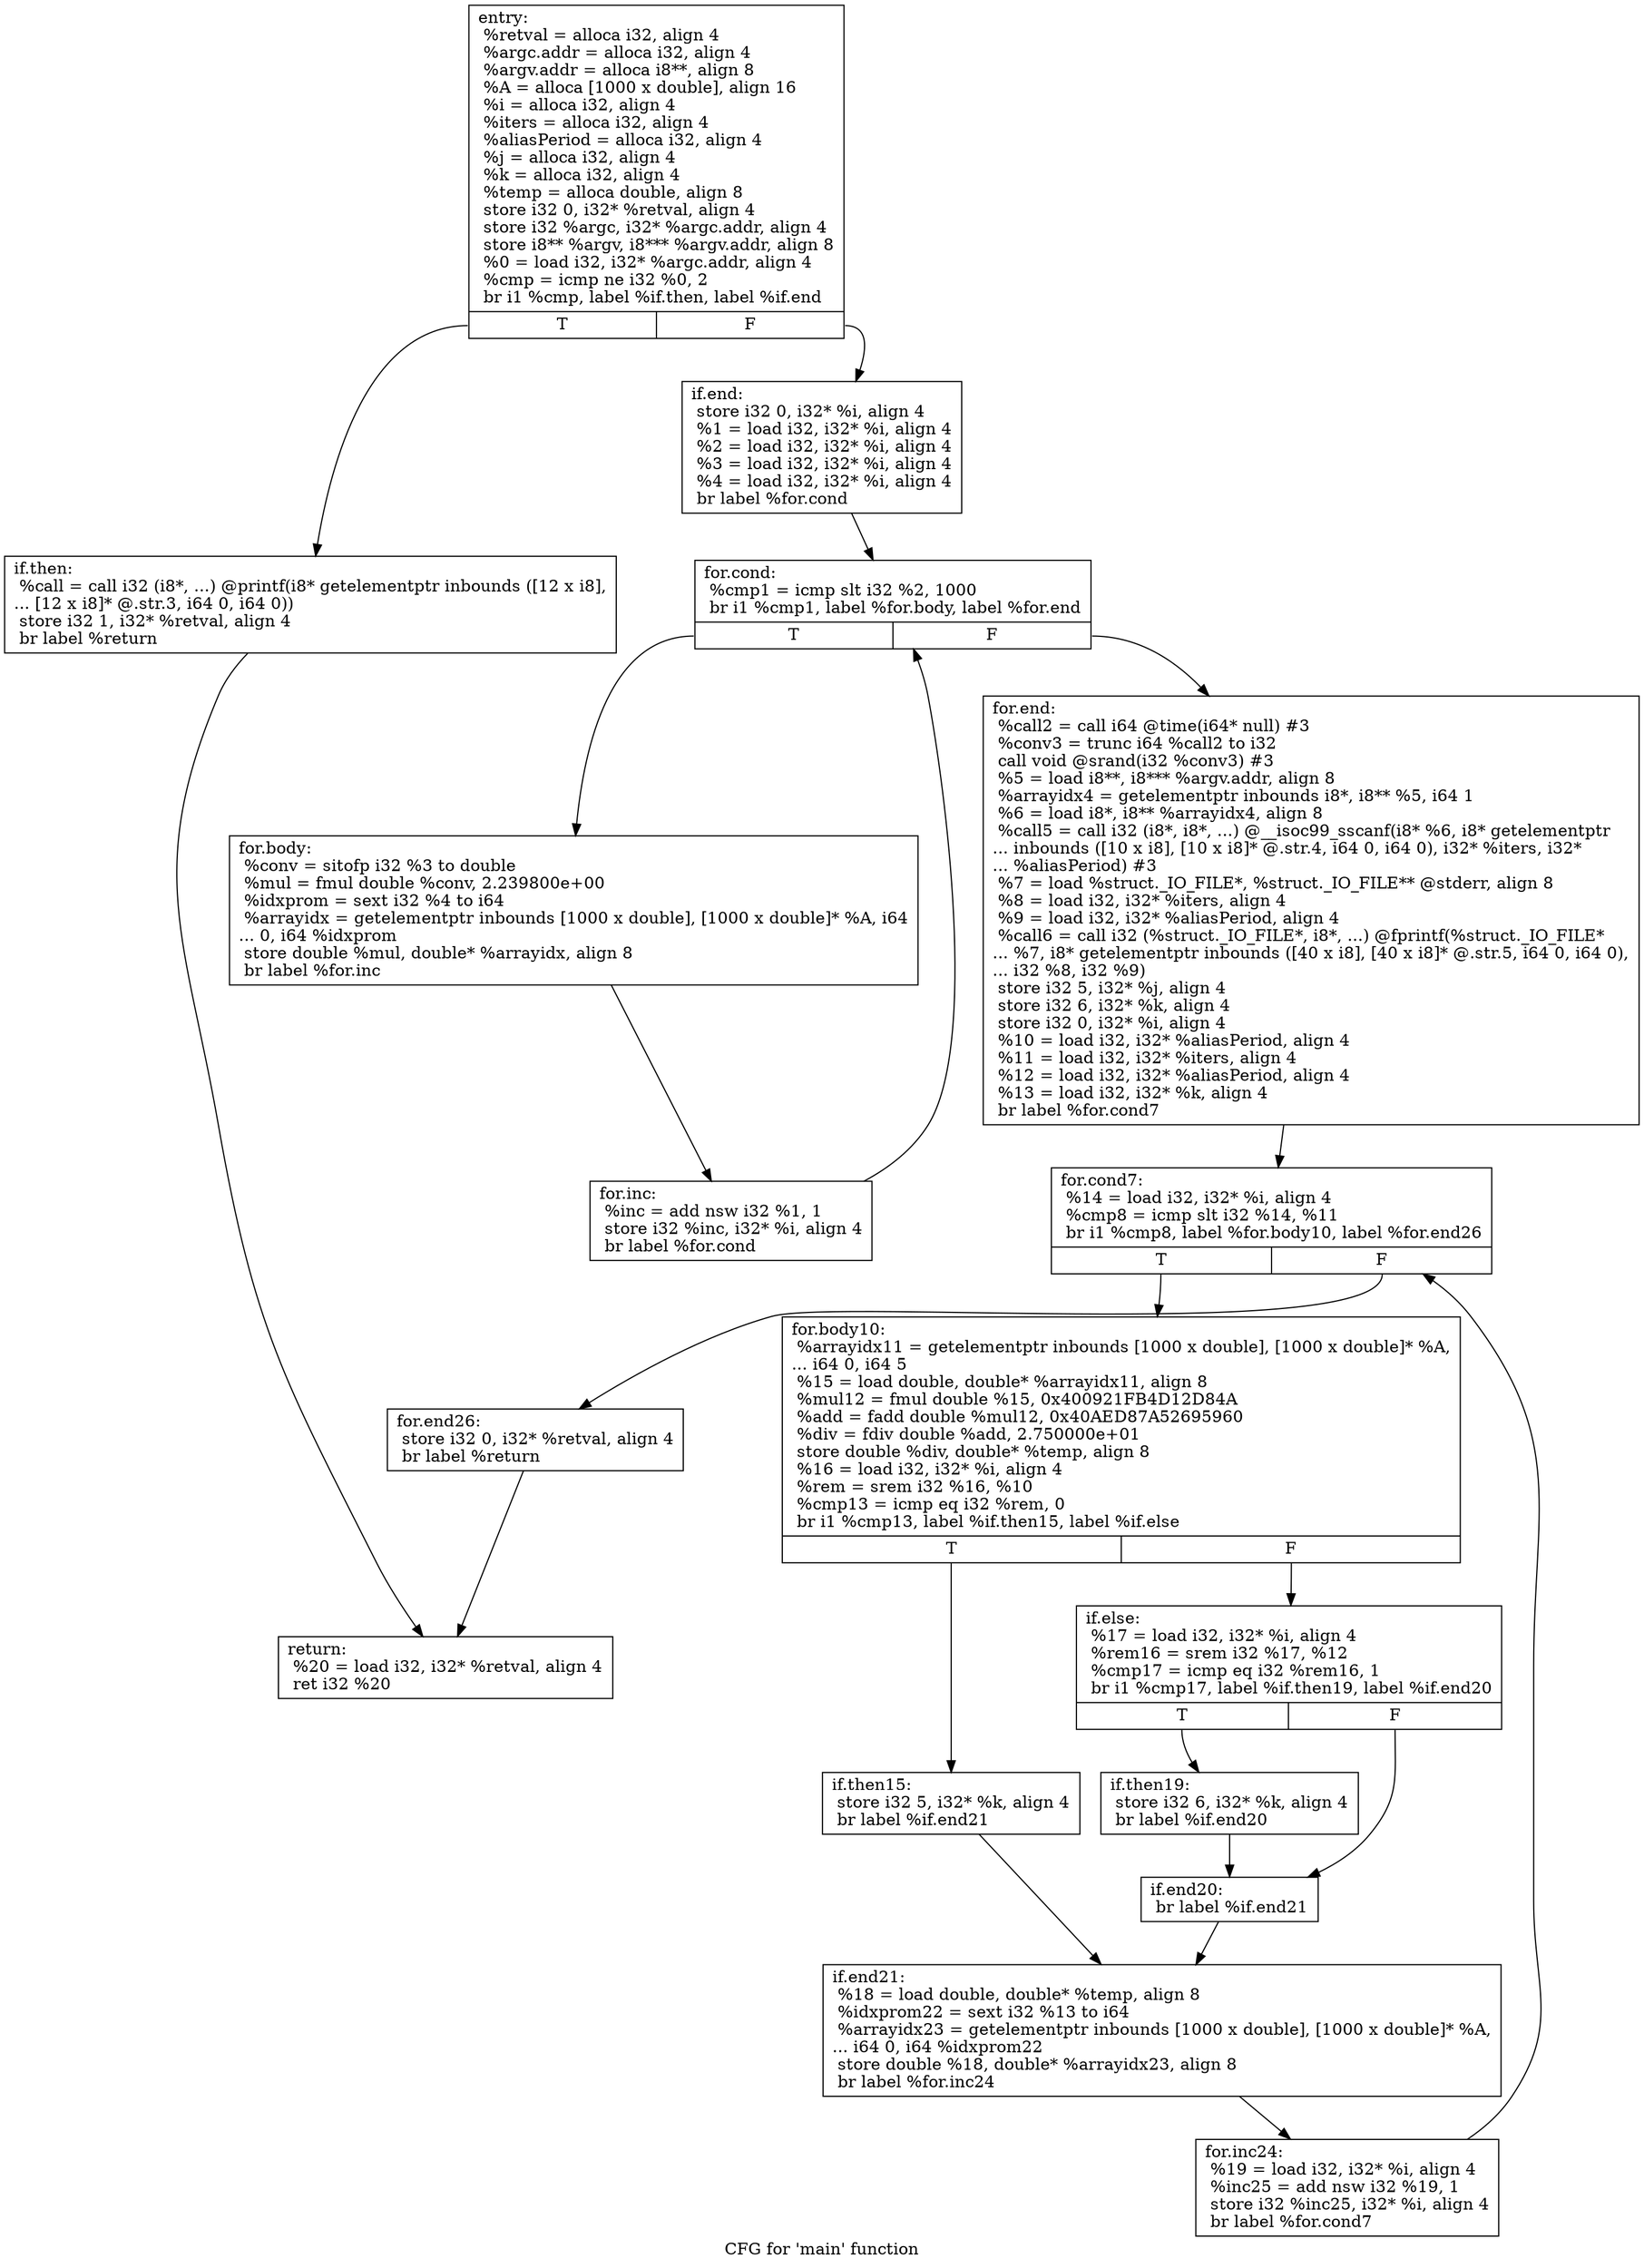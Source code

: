 digraph "CFG for 'main' function" {
	label="CFG for 'main' function";

	Node0x55e047e42970 [shape=record,label="{entry:\l  %retval = alloca i32, align 4\l  %argc.addr = alloca i32, align 4\l  %argv.addr = alloca i8**, align 8\l  %A = alloca [1000 x double], align 16\l  %i = alloca i32, align 4\l  %iters = alloca i32, align 4\l  %aliasPeriod = alloca i32, align 4\l  %j = alloca i32, align 4\l  %k = alloca i32, align 4\l  %temp = alloca double, align 8\l  store i32 0, i32* %retval, align 4\l  store i32 %argc, i32* %argc.addr, align 4\l  store i8** %argv, i8*** %argv.addr, align 8\l  %0 = load i32, i32* %argc.addr, align 4\l  %cmp = icmp ne i32 %0, 2\l  br i1 %cmp, label %if.then, label %if.end\l|{<s0>T|<s1>F}}"];
	Node0x55e047e42970:s0 -> Node0x55e047e43aa0;
	Node0x55e047e42970:s1 -> Node0x55e047e43af0;
	Node0x55e047e43aa0 [shape=record,label="{if.then:                                          \l  %call = call i32 (i8*, ...) @printf(i8* getelementptr inbounds ([12 x i8],\l... [12 x i8]* @.str.3, i64 0, i64 0))\l  store i32 1, i32* %retval, align 4\l  br label %return\l}"];
	Node0x55e047e43aa0 -> Node0x55e047e43f50;
	Node0x55e047e43af0 [shape=record,label="{if.end:                                           \l  store i32 0, i32* %i, align 4\l  %1 = load i32, i32* %i, align 4\l  %2 = load i32, i32* %i, align 4\l  %3 = load i32, i32* %i, align 4\l  %4 = load i32, i32* %i, align 4\l  br label %for.cond\l}"];
	Node0x55e047e43af0 -> Node0x55e047e43b40;
	Node0x55e047e43b40 [shape=record,label="{for.cond:                                         \l  %cmp1 = icmp slt i32 %2, 1000\l  br i1 %cmp1, label %for.body, label %for.end\l|{<s0>T|<s1>F}}"];
	Node0x55e047e43b40:s0 -> Node0x55e047e43b90;
	Node0x55e047e43b40:s1 -> Node0x55e047e43c30;
	Node0x55e047e43b90 [shape=record,label="{for.body:                                         \l  %conv = sitofp i32 %3 to double\l  %mul = fmul double %conv, 2.239800e+00\l  %idxprom = sext i32 %4 to i64\l  %arrayidx = getelementptr inbounds [1000 x double], [1000 x double]* %A, i64\l... 0, i64 %idxprom\l  store double %mul, double* %arrayidx, align 8\l  br label %for.inc\l}"];
	Node0x55e047e43b90 -> Node0x55e047e43be0;
	Node0x55e047e43be0 [shape=record,label="{for.inc:                                          \l  %inc = add nsw i32 %1, 1\l  store i32 %inc, i32* %i, align 4\l  br label %for.cond\l}"];
	Node0x55e047e43be0 -> Node0x55e047e43b40;
	Node0x55e047e43c30 [shape=record,label="{for.end:                                          \l  %call2 = call i64 @time(i64* null) #3\l  %conv3 = trunc i64 %call2 to i32\l  call void @srand(i32 %conv3) #3\l  %5 = load i8**, i8*** %argv.addr, align 8\l  %arrayidx4 = getelementptr inbounds i8*, i8** %5, i64 1\l  %6 = load i8*, i8** %arrayidx4, align 8\l  %call5 = call i32 (i8*, i8*, ...) @__isoc99_sscanf(i8* %6, i8* getelementptr\l... inbounds ([10 x i8], [10 x i8]* @.str.4, i64 0, i64 0), i32* %iters, i32*\l... %aliasPeriod) #3\l  %7 = load %struct._IO_FILE*, %struct._IO_FILE** @stderr, align 8\l  %8 = load i32, i32* %iters, align 4\l  %9 = load i32, i32* %aliasPeriod, align 4\l  %call6 = call i32 (%struct._IO_FILE*, i8*, ...) @fprintf(%struct._IO_FILE*\l... %7, i8* getelementptr inbounds ([40 x i8], [40 x i8]* @.str.5, i64 0, i64 0),\l... i32 %8, i32 %9)\l  store i32 5, i32* %j, align 4\l  store i32 6, i32* %k, align 4\l  store i32 0, i32* %i, align 4\l  %10 = load i32, i32* %aliasPeriod, align 4\l  %11 = load i32, i32* %iters, align 4\l  %12 = load i32, i32* %aliasPeriod, align 4\l  %13 = load i32, i32* %k, align 4\l  br label %for.cond7\l}"];
	Node0x55e047e43c30 -> Node0x55e047e43c80;
	Node0x55e047e43c80 [shape=record,label="{for.cond7:                                        \l  %14 = load i32, i32* %i, align 4\l  %cmp8 = icmp slt i32 %14, %11\l  br i1 %cmp8, label %for.body10, label %for.end26\l|{<s0>T|<s1>F}}"];
	Node0x55e047e43c80:s0 -> Node0x55e047e43cd0;
	Node0x55e047e43c80:s1 -> Node0x55e047e43f00;
	Node0x55e047e43cd0 [shape=record,label="{for.body10:                                       \l  %arrayidx11 = getelementptr inbounds [1000 x double], [1000 x double]* %A,\l... i64 0, i64 5\l  %15 = load double, double* %arrayidx11, align 8\l  %mul12 = fmul double %15, 0x400921FB4D12D84A\l  %add = fadd double %mul12, 0x40AED87A52695960\l  %div = fdiv double %add, 2.750000e+01\l  store double %div, double* %temp, align 8\l  %16 = load i32, i32* %i, align 4\l  %rem = srem i32 %16, %10\l  %cmp13 = icmp eq i32 %rem, 0\l  br i1 %cmp13, label %if.then15, label %if.else\l|{<s0>T|<s1>F}}"];
	Node0x55e047e43cd0:s0 -> Node0x55e047e43d20;
	Node0x55e047e43cd0:s1 -> Node0x55e047e43d70;
	Node0x55e047e43d20 [shape=record,label="{if.then15:                                        \l  store i32 5, i32* %k, align 4\l  br label %if.end21\l}"];
	Node0x55e047e43d20 -> Node0x55e047e43e60;
	Node0x55e047e43d70 [shape=record,label="{if.else:                                          \l  %17 = load i32, i32* %i, align 4\l  %rem16 = srem i32 %17, %12\l  %cmp17 = icmp eq i32 %rem16, 1\l  br i1 %cmp17, label %if.then19, label %if.end20\l|{<s0>T|<s1>F}}"];
	Node0x55e047e43d70:s0 -> Node0x55e047e43dc0;
	Node0x55e047e43d70:s1 -> Node0x55e047e43e10;
	Node0x55e047e43dc0 [shape=record,label="{if.then19:                                        \l  store i32 6, i32* %k, align 4\l  br label %if.end20\l}"];
	Node0x55e047e43dc0 -> Node0x55e047e43e10;
	Node0x55e047e43e10 [shape=record,label="{if.end20:                                         \l  br label %if.end21\l}"];
	Node0x55e047e43e10 -> Node0x55e047e43e60;
	Node0x55e047e43e60 [shape=record,label="{if.end21:                                         \l  %18 = load double, double* %temp, align 8\l  %idxprom22 = sext i32 %13 to i64\l  %arrayidx23 = getelementptr inbounds [1000 x double], [1000 x double]* %A,\l... i64 0, i64 %idxprom22\l  store double %18, double* %arrayidx23, align 8\l  br label %for.inc24\l}"];
	Node0x55e047e43e60 -> Node0x55e047e43eb0;
	Node0x55e047e43eb0 [shape=record,label="{for.inc24:                                        \l  %19 = load i32, i32* %i, align 4\l  %inc25 = add nsw i32 %19, 1\l  store i32 %inc25, i32* %i, align 4\l  br label %for.cond7\l}"];
	Node0x55e047e43eb0 -> Node0x55e047e43c80;
	Node0x55e047e43f00 [shape=record,label="{for.end26:                                        \l  store i32 0, i32* %retval, align 4\l  br label %return\l}"];
	Node0x55e047e43f00 -> Node0x55e047e43f50;
	Node0x55e047e43f50 [shape=record,label="{return:                                           \l  %20 = load i32, i32* %retval, align 4\l  ret i32 %20\l}"];
}
